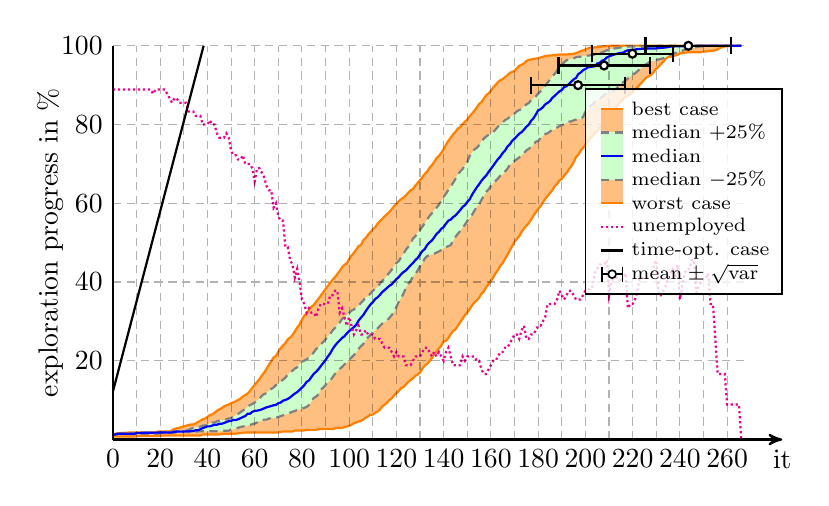 \begin{tikzpicture}[thick]


% plot data, scaled to 8cm
\begin{scope}[yscale=0.05, xscale=0.03]
\draw[draw=orange, fill=orange!50] (0.00, 0.74) -- (1.00, 0.76) -- (2.00, 0.76) -- (3.00, 0.76) -- (4.00, 0.76) -- (5.00, 0.76) -- (6.00, 0.76) -- (7.00, 0.76) -- (8.00, 0.76) -- (9.00, 0.76) -- (10.00, 0.87) -- (11.00, 0.87) -- (12.00, 0.87) -- (13.00, 0.87) -- (14.00, 0.87) -- (15.00, 0.87) -- (16.00, 0.87) -- (17.00, 0.87) -- (18.00, 0.87) -- (19.00, 0.87) -- (20.00, 0.98) -- (21.00, 0.98) -- (22.00, 1.03) -- (23.00, 1.03) -- (24.00, 1.03) -- (25.00, 1.03) -- (26.00, 1.03) -- (27.00, 1.03) -- (28.00, 1.03) -- (29.00, 1.03) -- (30.00, 1.03) -- (31.00, 1.03) -- (32.00, 1.03) -- (33.00, 1.03) -- (34.00, 1.03) -- (35.00, 1.03) -- (36.00, 1.03) -- (37.00, 1.03) -- (38.00, 1.27) -- (39.00, 1.29) -- (40.00, 1.29) -- (41.00, 1.29) -- (42.00, 1.29) -- (43.00, 1.29) -- (44.00, 1.29) -- (45.00, 1.29) -- (46.00, 1.45) -- (47.00, 1.45) -- (48.00, 1.45) -- (49.00, 1.45) -- (50.00, 1.45) -- (51.00, 1.45) -- (52.00, 1.45) -- (53.00, 1.63) -- (54.00, 1.63) -- (55.00, 1.76) -- (56.00, 1.76) -- (57.00, 1.78) -- (58.00, 1.78) -- (59.00, 1.78) -- (60.00, 1.78) -- (61.00, 1.78) -- (62.00, 1.78) -- (63.00, 1.78) -- (64.00, 1.78) -- (65.00, 1.78) -- (66.00, 1.78) -- (67.00, 1.78) -- (68.00, 1.78) -- (69.00, 1.78) -- (70.00, 1.78) -- (71.00, 1.94) -- (72.00, 2.05) -- (73.00, 2.05) -- (74.00, 2.05) -- (75.00, 2.05) -- (76.00, 2.05) -- (77.00, 2.27) -- (78.00, 2.32) -- (79.00, 2.32) -- (80.00, 2.32) -- (81.00, 2.32) -- (82.00, 2.45) -- (83.00, 2.45) -- (84.00, 2.45) -- (85.00, 2.45) -- (86.00, 2.45) -- (87.00, 2.70) -- (88.00, 2.70) -- (89.00, 2.70) -- (90.00, 2.70) -- (91.00, 2.70) -- (92.00, 2.70) -- (93.00, 2.70) -- (94.00, 2.83) -- (95.00, 2.97) -- (96.00, 2.97) -- (97.00, 2.97) -- (98.00, 3.14) -- (99.00, 3.30) -- (100.00, 3.50) -- (101.00, 3.77) -- (102.00, 4.15) -- (103.00, 4.37) -- (104.00, 4.57) -- (105.00, 4.75) -- (106.00, 5.08) -- (107.00, 5.53) -- (108.00, 5.89) -- (109.00, 6.31) -- (110.00, 6.33) -- (111.00, 6.78) -- (112.00, 7.11) -- (113.00, 7.58) -- (114.00, 8.41) -- (115.00, 8.85) -- (116.00, 9.32) -- (117.00, 10.06) -- (118.00, 10.43) -- (119.00, 11.22) -- (120.00, 11.79) -- (121.00, 12.29) -- (122.00, 13.11) -- (123.00, 13.29) -- (124.00, 14.00) -- (125.00, 14.63) -- (126.00, 15.12) -- (127.00, 15.56) -- (128.00, 16.16) -- (129.00, 16.52) -- (130.00, 17.01) -- (131.00, 18.02) -- (132.00, 18.77) -- (133.00, 19.24) -- (134.00, 19.91) -- (135.00, 20.65) -- (136.00, 21.69) -- (137.00, 22.30) -- (138.00, 23.12) -- (139.00, 23.86) -- (140.00, 24.93) -- (141.00, 25.11) -- (142.00, 25.80) -- (143.00, 26.76) -- (144.00, 27.58) -- (145.00, 27.98) -- (146.00, 28.87) -- (147.00, 29.81) -- (148.00, 30.66) -- (149.00, 31.59) -- (150.00, 32.33) -- (151.00, 33.07) -- (152.00, 34.05) -- (153.00, 34.80) -- (154.00, 35.36) -- (155.00, 36.03) -- (156.00, 37.03) -- (157.00, 37.59) -- (158.00, 38.68) -- (159.00, 39.44) -- (160.00, 40.31) -- (161.00, 41.18) -- (162.00, 42.27) -- (163.00, 43.08) -- (164.00, 44.15) -- (165.00, 44.84) -- (166.00, 45.93) -- (167.00, 46.91) -- (168.00, 48.03) -- (169.00, 49.12) -- (170.00, 50.28) -- (171.00, 50.93) -- (172.00, 51.66) -- (173.00, 52.73) -- (174.00, 53.60) -- (175.00, 54.29) -- (176.00, 54.94) -- (177.00, 55.85) -- (178.00, 56.86) -- (179.00, 57.73) -- (180.00, 58.57) -- (181.00, 59.26) -- (182.00, 60.25) -- (183.00, 61.09) -- (184.00, 61.87) -- (185.00, 62.61) -- (186.00, 63.30) -- (187.00, 64.37) -- (188.00, 64.88) -- (189.00, 65.77) -- (190.00, 66.22) -- (191.00, 67.02) -- (192.00, 67.69) -- (193.00, 68.63) -- (194.00, 69.41) -- (195.00, 70.39) -- (196.00, 71.71) -- (197.00, 72.35) -- (198.00, 73.40) -- (199.00, 74.02) -- (200.00, 74.96) -- (201.00, 75.61) -- (202.00, 76.52) -- (203.00, 77.08) -- (204.00, 77.84) -- (205.00, 78.33) -- (206.00, 79.13) -- (207.00, 80.04) -- (208.00, 80.74) -- (209.00, 81.40) -- (210.00, 82.12) -- (211.00, 83.08) -- (212.00, 83.68) -- (213.00, 84.39) -- (214.00, 85.20) -- (215.00, 85.86) -- (216.00, 86.49) -- (217.00, 87.09) -- (218.00, 87.34) -- (219.00, 87.80) -- (220.00, 88.36) -- (221.00, 89.03) -- (222.00, 89.43) -- (223.00, 90.12) -- (224.00, 90.79) -- (225.00, 91.48) -- (226.00, 92.04) -- (227.00, 92.31) -- (228.00, 92.75) -- (229.00, 93.42) -- (230.00, 94.18) -- (231.00, 94.67) -- (232.00, 95.38) -- (233.00, 95.92) -- (234.00, 96.77) -- (235.00, 97.21) -- (236.00, 97.21) -- (237.00, 97.41) -- (238.00, 97.53) -- (239.00, 97.70) -- (240.00, 98.04) -- (241.00, 98.17) -- (242.00, 98.26) -- (243.00, 98.31) -- (244.00, 98.37) -- (245.00, 98.37) -- (246.00, 98.39) -- (247.00, 98.39) -- (248.00, 98.39) -- (249.00, 98.39) -- (250.00, 98.53) -- (251.00, 98.55) -- (252.00, 98.64) -- (253.00, 98.75) -- (254.00, 98.75) -- (255.00, 98.86) -- (256.00, 99.09) -- (257.00, 99.49) -- (258.00, 99.64) -- (259.00, 99.82) -- (260.00, 99.98) -- (261.00, 99.98) -- (262.00, 99.98) -- (263.00, 99.98) -- (264.00, 99.98) -- (265.00, 99.98) -- (266.00, 100.00) -- (266.00, 100.00) -- (265.00, 100.00) -- (264.00, 100.00) -- (263.00, 100.00) -- (262.00, 100.00) -- (261.00, 100.00) -- (260.00, 100.00) -- (259.00, 100.00) -- (258.00, 100.00) -- (257.00, 100.00) -- (256.00, 100.00) -- (255.00, 100.00) -- (254.00, 100.00) -- (253.00, 100.00) -- (252.00, 100.00) -- (251.00, 100.00) -- (250.00, 100.00) -- (249.00, 100.00) -- (248.00, 100.00) -- (247.00, 100.00) -- (246.00, 100.00) -- (245.00, 100.00) -- (244.00, 100.00) -- (243.00, 100.00) -- (242.00, 100.00) -- (241.00, 100.00) -- (240.00, 100.00) -- (239.00, 100.00) -- (238.00, 100.00) -- (237.00, 100.00) -- (236.00, 100.00) -- (235.00, 100.00) -- (234.00, 100.00) -- (233.00, 100.00) -- (232.00, 100.00) -- (231.00, 100.00) -- (230.00, 100.00) -- (229.00, 100.00) -- (228.00, 100.00) -- (227.00, 100.00) -- (226.00, 100.00) -- (225.00, 100.00) -- (224.00, 100.00) -- (223.00, 100.00) -- (222.00, 100.00) -- (221.00, 100.00) -- (220.00, 100.00) -- (219.00, 100.00) -- (218.00, 100.00) -- (217.00, 100.00) -- (216.00, 100.00) -- (215.00, 100.00) -- (214.00, 100.00) -- (213.00, 100.00) -- (212.00, 100.00) -- (211.00, 100.00) -- (210.00, 100.00) -- (209.00, 99.98) -- (208.00, 99.89) -- (207.00, 99.80) -- (206.00, 99.71) -- (205.00, 99.64) -- (204.00, 99.62) -- (203.00, 99.51) -- (202.00, 99.51) -- (201.00, 99.31) -- (200.00, 99.06) -- (199.00, 98.82) -- (198.00, 98.66) -- (197.00, 98.37) -- (196.00, 98.13) -- (195.00, 97.97) -- (194.00, 97.84) -- (193.00, 97.84) -- (192.00, 97.81) -- (191.00, 97.79) -- (190.00, 97.77) -- (189.00, 97.77) -- (188.00, 97.73) -- (187.00, 97.61) -- (186.00, 97.59) -- (185.00, 97.53) -- (184.00, 97.48) -- (183.00, 97.41) -- (182.00, 97.19) -- (181.00, 97.03) -- (180.00, 96.88) -- (179.00, 96.72) -- (178.00, 96.68) -- (177.00, 96.52) -- (176.00, 96.43) -- (175.00, 96.12) -- (174.00, 95.50) -- (173.00, 95.18) -- (172.00, 94.92) -- (171.00, 94.27) -- (170.00, 93.62) -- (169.00, 93.38) -- (168.00, 93.11) -- (167.00, 92.51) -- (166.00, 92.04) -- (165.00, 91.53) -- (164.00, 91.26) -- (163.00, 90.75) -- (162.00, 90.08) -- (161.00, 89.43) -- (160.00, 88.56) -- (159.00, 87.92) -- (158.00, 87.42) -- (157.00, 86.56) -- (156.00, 85.71) -- (155.00, 85.20) -- (154.00, 84.33) -- (153.00, 83.48) -- (152.00, 82.76) -- (151.00, 82.12) -- (150.00, 81.25) -- (149.00, 80.69) -- (148.00, 80.13) -- (147.00, 79.33) -- (146.00, 78.97) -- (145.00, 78.15) -- (144.00, 77.53) -- (143.00, 76.66) -- (142.00, 75.85) -- (141.00, 74.85) -- (140.00, 73.76) -- (139.00, 72.82) -- (138.00, 72.02) -- (137.00, 71.48) -- (136.00, 70.50) -- (135.00, 69.65) -- (134.00, 68.99) -- (133.00, 68.03) -- (132.00, 67.45) -- (131.00, 66.64) -- (130.00, 65.89) -- (129.00, 65.17) -- (128.00, 64.48) -- (127.00, 63.63) -- (126.00, 63.28) -- (125.00, 62.70) -- (124.00, 61.98) -- (123.00, 61.47) -- (122.00, 61.03) -- (121.00, 60.54) -- (120.00, 59.84) -- (119.00, 59.26) -- (118.00, 58.48) -- (117.00, 57.77) -- (116.00, 57.21) -- (115.00, 56.68) -- (114.00, 56.05) -- (113.00, 55.47) -- (112.00, 54.78) -- (111.00, 53.91) -- (110.00, 53.44) -- (109.00, 52.64) -- (108.00, 52.02) -- (107.00, 51.15) -- (106.00, 50.61) -- (105.00, 49.43) -- (104.00, 49.12) -- (103.00, 48.25) -- (102.00, 47.47) -- (101.00, 46.73) -- (100.00, 45.84) -- (99.00, 44.77) -- (98.00, 44.37) -- (97.00, 43.75) -- (96.00, 42.81) -- (95.00, 42.03) -- (94.00, 41.25) -- (93.00, 40.58) -- (92.00, 39.84) -- (91.00, 39.02) -- (90.00, 38.19) -- (89.00, 37.37) -- (88.00, 36.57) -- (87.00, 35.72) -- (86.00, 34.98) -- (85.00, 34.18) -- (84.00, 33.71) -- (83.00, 32.93) -- (82.00, 32.06) -- (81.00, 31.44) -- (80.00, 30.43) -- (79.00, 29.21) -- (78.00, 28.45) -- (77.00, 27.47) -- (76.00, 26.53) -- (75.00, 25.91) -- (74.00, 25.44) -- (73.00, 24.50) -- (72.00, 23.88) -- (71.00, 23.19) -- (70.00, 22.27) -- (69.00, 21.23) -- (68.00, 20.82) -- (67.00, 19.84) -- (66.00, 19.00) -- (65.00, 17.88) -- (64.00, 17.01) -- (63.00, 16.23) -- (62.00, 15.34) -- (61.00, 14.60) -- (60.00, 13.87) -- (59.00, 13.18) -- (58.00, 12.29) -- (57.00, 11.68) -- (56.00, 11.30) -- (55.00, 10.93) -- (54.00, 10.41) -- (53.00, 10.06) -- (52.00, 9.70) -- (51.00, 9.45) -- (50.00, 9.23) -- (49.00, 8.90) -- (48.00, 8.67) -- (47.00, 8.41) -- (46.00, 7.94) -- (45.00, 7.67) -- (44.00, 7.29) -- (43.00, 6.78) -- (42.00, 6.38) -- (41.00, 6.20) -- (40.00, 5.75) -- (39.00, 5.31) -- (38.00, 5.15) -- (37.00, 4.79) -- (36.00, 4.46) -- (35.00, 4.06) -- (34.00, 3.84) -- (33.00, 3.81) -- (32.00, 3.68) -- (31.00, 3.52) -- (30.00, 3.32) -- (29.00, 3.14) -- (28.00, 2.99) -- (27.00, 2.85) -- (26.00, 2.68) -- (25.00, 2.34) -- (24.00, 2.07) -- (23.00, 2.03) -- (22.00, 2.03) -- (21.00, 2.03) -- (20.00, 2.03) -- (19.00, 2.03) -- (18.00, 1.87) -- (17.00, 1.81) -- (16.00, 1.81) -- (15.00, 1.81) -- (14.00, 1.81) -- (13.00, 1.81) -- (12.00, 1.81) -- (11.00, 1.81) -- (10.00, 1.81) -- (9.00, 1.81) -- (8.00, 1.81) -- (7.00, 1.81) -- (6.00, 1.72) -- (5.00, 1.72) -- (4.00, 1.65) -- (3.00, 1.65) -- (2.00, 1.58) -- (1.00, 1.49) -- (0.00, 1.32);
\draw[gray, densely dashed, fill=green!20] (0.00, 1.18) -- (1.00, 1.18) -- (2.00, 1.38) -- (3.00, 1.38) -- (4.00, 1.38) -- (5.00, 1.38) -- (6.00, 1.38) -- (7.00, 1.38) -- (8.00, 1.38) -- (9.00, 1.38) -- (10.00, 1.38) -- (11.00, 1.38) -- (12.00, 1.38) -- (13.00, 1.38) -- (14.00, 1.38) -- (15.00, 1.38) -- (16.00, 1.38) -- (17.00, 1.38) -- (18.00, 1.38) -- (19.00, 1.54) -- (20.00, 1.54) -- (21.00, 1.69) -- (22.00, 1.76) -- (23.00, 1.76) -- (24.00, 1.76) -- (25.00, 1.76) -- (26.00, 1.76) -- (27.00, 1.76) -- (28.00, 1.76) -- (29.00, 1.92) -- (30.00, 1.92) -- (31.00, 1.92) -- (32.00, 1.92) -- (33.00, 1.92) -- (34.00, 1.96) -- (35.00, 1.96) -- (36.00, 2.07) -- (37.00, 2.07) -- (38.00, 2.10) -- (39.00, 2.10) -- (40.00, 2.10) -- (41.00, 2.10) -- (42.00, 2.10) -- (43.00, 2.10) -- (44.00, 2.10) -- (45.00, 2.10) -- (46.00, 2.12) -- (47.00, 2.23) -- (48.00, 2.23) -- (49.00, 2.23) -- (50.00, 2.54) -- (51.00, 2.59) -- (52.00, 2.76) -- (53.00, 2.97) -- (54.00, 3.19) -- (55.00, 3.30) -- (56.00, 3.46) -- (57.00, 3.57) -- (58.00, 3.72) -- (59.00, 3.90) -- (60.00, 4.08) -- (61.00, 4.33) -- (62.00, 4.64) -- (63.00, 4.75) -- (64.00, 5.06) -- (65.00, 5.06) -- (66.00, 5.33) -- (67.00, 5.44) -- (68.00, 5.44) -- (69.00, 5.55) -- (70.00, 5.73) -- (71.00, 5.95) -- (72.00, 6.15) -- (73.00, 6.31) -- (74.00, 6.51) -- (75.00, 6.80) -- (76.00, 7.07) -- (77.00, 7.27) -- (78.00, 7.47) -- (79.00, 7.67) -- (80.00, 7.87) -- (81.00, 8.05) -- (82.00, 8.29) -- (83.00, 8.78) -- (84.00, 9.61) -- (85.00, 10.57) -- (86.00, 10.88) -- (87.00, 11.51) -- (88.00, 12.69) -- (89.00, 13.18) -- (90.00, 13.82) -- (91.00, 14.60) -- (92.00, 14.98) -- (93.00, 15.83) -- (94.00, 16.68) -- (95.00, 17.39) -- (96.00, 17.93) -- (97.00, 18.44) -- (98.00, 19.09) -- (99.00, 19.58) -- (100.00, 20.31) -- (101.00, 20.85) -- (102.00, 21.43) -- (103.00, 22.19) -- (104.00, 23.03) -- (105.00, 23.72) -- (106.00, 24.28) -- (107.00, 25.20) -- (108.00, 25.98) -- (109.00, 26.53) -- (110.00, 27.20) -- (111.00, 27.78) -- (112.00, 28.21) -- (113.00, 28.85) -- (114.00, 29.45) -- (115.00, 29.81) -- (116.00, 30.26) -- (117.00, 30.86) -- (118.00, 31.59) -- (119.00, 32.44) -- (120.00, 33.71) -- (121.00, 34.98) -- (122.00, 35.94) -- (123.00, 37.08) -- (124.00, 38.51) -- (125.00, 39.49) -- (126.00, 40.27) -- (127.00, 41.38) -- (128.00, 42.03) -- (129.00, 42.94) -- (130.00, 44.06) -- (131.00, 44.84) -- (132.00, 46.00) -- (133.00, 46.58) -- (134.00, 46.80) -- (135.00, 47.05) -- (136.00, 47.20) -- (137.00, 47.51) -- (138.00, 47.76) -- (139.00, 48.16) -- (140.00, 48.70) -- (141.00, 48.85) -- (142.00, 49.12) -- (143.00, 49.39) -- (144.00, 50.55) -- (145.00, 51.46) -- (146.00, 52.26) -- (147.00, 52.93) -- (148.00, 53.85) -- (149.00, 54.54) -- (150.00, 55.56) -- (151.00, 56.23) -- (152.00, 57.06) -- (153.00, 58.06) -- (154.00, 59.22) -- (155.00, 59.71) -- (156.00, 60.85) -- (157.00, 61.94) -- (158.00, 62.88) -- (159.00, 63.52) -- (160.00, 64.39) -- (161.00, 65.13) -- (162.00, 65.69) -- (163.00, 66.31) -- (164.00, 67.05) -- (165.00, 67.31) -- (166.00, 68.07) -- (167.00, 68.78) -- (168.00, 69.81) -- (169.00, 70.19) -- (170.00, 70.77) -- (171.00, 71.19) -- (172.00, 71.66) -- (173.00, 72.26) -- (174.00, 72.75) -- (175.00, 73.42) -- (176.00, 73.82) -- (177.00, 74.36) -- (178.00, 74.89) -- (179.00, 75.63) -- (180.00, 75.83) -- (181.00, 76.54) -- (182.00, 77.08) -- (183.00, 77.59) -- (184.00, 77.79) -- (185.00, 78.22) -- (186.00, 78.64) -- (187.00, 78.73) -- (188.00, 79.24) -- (189.00, 79.62) -- (190.00, 79.78) -- (191.00, 80.09) -- (192.00, 80.36) -- (193.00, 80.74) -- (194.00, 80.78) -- (195.00, 81.07) -- (196.00, 81.25) -- (197.00, 81.47) -- (198.00, 81.47) -- (199.00, 81.90) -- (200.00, 83.26) -- (201.00, 83.66) -- (202.00, 84.62) -- (203.00, 85.06) -- (204.00, 85.77) -- (205.00, 86.35) -- (206.00, 86.49) -- (207.00, 87.02) -- (208.00, 87.58) -- (209.00, 87.80) -- (210.00, 88.12) -- (211.00, 88.34) -- (212.00, 88.65) -- (213.00, 89.10) -- (214.00, 89.68) -- (215.00, 90.52) -- (216.00, 90.75) -- (217.00, 91.17) -- (218.00, 91.71) -- (219.00, 92.15) -- (220.00, 92.73) -- (221.00, 93.00) -- (222.00, 93.51) -- (223.00, 94.05) -- (224.00, 94.49) -- (225.00, 95.07) -- (226.00, 95.41) -- (227.00, 95.79) -- (228.00, 96.05) -- (229.00, 96.12) -- (230.00, 96.43) -- (231.00, 96.54) -- (232.00, 96.66) -- (233.00, 96.86) -- (234.00, 97.08) -- (235.00, 97.46) -- (236.00, 97.77) -- (237.00, 97.84) -- (238.00, 98.17) -- (239.00, 98.44) -- (240.00, 98.66) -- (241.00, 98.77) -- (242.00, 98.97) -- (243.00, 99.15) -- (244.00, 99.20) -- (245.00, 99.38) -- (246.00, 99.46) -- (247.00, 99.67) -- (248.00, 99.80) -- (249.00, 99.84) -- (250.00, 99.89) -- (251.00, 99.96) -- (252.00, 99.98) -- (253.00, 99.98) -- (254.00, 99.98) -- (255.00, 99.98) -- (256.00, 100.00) -- (257.00, 100.00) -- (258.00, 100.00) -- (259.00, 100.00) -- (260.00, 100.00) -- (261.00, 100.00) -- (262.00, 100.00) -- (263.00, 100.00) -- (264.00, 100.00) -- (265.00, 100.00) -- (266.00, 100.00) -- (266.00, 100.00) -- (265.00, 100.00) -- (264.00, 100.00) -- (263.00, 100.00) -- (262.00, 100.00) -- (261.00, 100.00) -- (260.00, 100.00) -- (259.00, 100.00) -- (258.00, 100.00) -- (257.00, 100.00) -- (256.00, 100.00) -- (255.00, 100.00) -- (254.00, 100.00) -- (253.00, 100.00) -- (252.00, 100.00) -- (251.00, 100.00) -- (250.00, 100.00) -- (249.00, 100.00) -- (248.00, 100.00) -- (247.00, 100.00) -- (246.00, 100.00) -- (245.00, 100.00) -- (244.00, 100.00) -- (243.00, 100.00) -- (242.00, 100.00) -- (241.00, 100.00) -- (240.00, 100.00) -- (239.00, 100.00) -- (238.00, 100.00) -- (237.00, 100.00) -- (236.00, 100.00) -- (235.00, 100.00) -- (234.00, 100.00) -- (233.00, 100.00) -- (232.00, 100.00) -- (231.00, 100.00) -- (230.00, 99.96) -- (229.00, 99.91) -- (228.00, 99.89) -- (227.00, 99.87) -- (226.00, 99.80) -- (225.00, 99.80) -- (224.00, 99.80) -- (223.00, 99.80) -- (222.00, 99.80) -- (221.00, 99.80) -- (220.00, 99.80) -- (219.00, 99.80) -- (218.00, 99.80) -- (217.00, 99.80) -- (216.00, 99.75) -- (215.00, 99.60) -- (214.00, 99.49) -- (213.00, 99.38) -- (212.00, 99.31) -- (211.00, 99.18) -- (210.00, 99.02) -- (209.00, 98.84) -- (208.00, 98.57) -- (207.00, 98.33) -- (206.00, 98.04) -- (205.00, 97.88) -- (204.00, 97.73) -- (203.00, 97.66) -- (202.00, 97.57) -- (201.00, 97.53) -- (200.00, 97.41) -- (199.00, 97.35) -- (198.00, 97.24) -- (197.00, 97.24) -- (196.00, 97.08) -- (195.00, 96.81) -- (194.00, 96.59) -- (193.00, 96.50) -- (192.00, 96.32) -- (191.00, 95.81) -- (190.00, 95.12) -- (189.00, 94.67) -- (188.00, 93.73) -- (187.00, 92.84) -- (186.00, 92.29) -- (185.00, 91.39) -- (184.00, 90.64) -- (183.00, 89.92) -- (182.00, 89.07) -- (181.00, 88.47) -- (180.00, 87.87) -- (179.00, 87.13) -- (178.00, 86.67) -- (177.00, 86.15) -- (176.00, 85.46) -- (175.00, 85.11) -- (174.00, 84.59) -- (173.00, 83.92) -- (172.00, 83.70) -- (171.00, 83.37) -- (170.00, 82.83) -- (169.00, 82.19) -- (168.00, 81.92) -- (167.00, 81.47) -- (166.00, 81.14) -- (165.00, 80.56) -- (164.00, 80.02) -- (163.00, 79.49) -- (162.00, 78.75) -- (161.00, 78.10) -- (160.00, 77.73) -- (159.00, 77.39) -- (158.00, 76.99) -- (157.00, 76.41) -- (156.00, 75.74) -- (155.00, 74.74) -- (154.00, 74.07) -- (153.00, 73.69) -- (152.00, 72.80) -- (151.00, 72.00) -- (150.00, 70.48) -- (149.00, 69.61) -- (148.00, 68.70) -- (147.00, 68.09) -- (146.00, 67.31) -- (145.00, 66.20) -- (144.00, 65.22) -- (143.00, 64.28) -- (142.00, 63.43) -- (141.00, 62.47) -- (140.00, 61.61) -- (139.00, 60.60) -- (138.00, 59.67) -- (137.00, 58.86) -- (136.00, 58.28) -- (135.00, 57.44) -- (134.00, 56.79) -- (133.00, 55.85) -- (132.00, 54.94) -- (131.00, 54.11) -- (130.00, 53.24) -- (129.00, 52.60) -- (128.00, 51.62) -- (127.00, 51.04) -- (126.00, 49.83) -- (125.00, 48.94) -- (124.00, 48.21) -- (123.00, 47.13) -- (122.00, 46.31) -- (121.00, 45.35) -- (120.00, 44.84) -- (119.00, 43.99) -- (118.00, 43.14) -- (117.00, 42.39) -- (116.00, 41.61) -- (115.00, 40.76) -- (114.00, 40.38) -- (113.00, 39.60) -- (112.00, 38.68) -- (111.00, 38.28) -- (110.00, 37.77) -- (109.00, 37.10) -- (108.00, 36.34) -- (107.00, 36.16) -- (106.00, 35.34) -- (105.00, 34.72) -- (104.00, 33.98) -- (103.00, 33.49) -- (102.00, 33.04) -- (101.00, 32.75) -- (100.00, 32.13) -- (99.00, 31.53) -- (98.00, 30.99) -- (97.00, 30.66) -- (96.00, 29.70) -- (95.00, 29.19) -- (94.00, 28.36) -- (93.00, 27.71) -- (92.00, 26.82) -- (91.00, 26.27) -- (90.00, 25.42) -- (89.00, 24.77) -- (88.00, 24.21) -- (87.00, 23.32) -- (86.00, 23.03) -- (85.00, 22.14) -- (84.00, 21.43) -- (83.00, 20.82) -- (82.00, 20.36) -- (81.00, 20.04) -- (80.00, 19.80) -- (79.00, 19.18) -- (78.00, 18.35) -- (77.00, 18.02) -- (76.00, 17.48) -- (75.00, 17.03) -- (74.00, 16.52) -- (73.00, 15.72) -- (72.00, 15.23) -- (71.00, 14.74) -- (70.00, 14.27) -- (69.00, 13.85) -- (68.00, 13.24) -- (67.00, 12.84) -- (66.00, 12.33) -- (65.00, 11.75) -- (64.00, 11.55) -- (63.00, 11.10) -- (62.00, 10.35) -- (61.00, 9.92) -- (60.00, 9.39) -- (59.00, 9.03) -- (58.00, 8.78) -- (57.00, 8.29) -- (56.00, 7.67) -- (55.00, 7.38) -- (54.00, 6.96) -- (53.00, 6.49) -- (52.00, 6.13) -- (51.00, 5.82) -- (50.00, 5.48) -- (49.00, 5.33) -- (48.00, 5.13) -- (47.00, 4.95) -- (46.00, 4.95) -- (45.00, 4.79) -- (44.00, 4.62) -- (43.00, 4.33) -- (42.00, 4.33) -- (41.00, 4.01) -- (40.00, 3.88) -- (39.00, 3.55) -- (38.00, 3.55) -- (37.00, 3.28) -- (36.00, 3.10) -- (35.00, 3.10) -- (34.00, 2.94) -- (33.00, 2.74) -- (32.00, 2.47) -- (31.00, 2.27) -- (30.00, 2.10) -- (29.00, 2.10) -- (28.00, 2.10) -- (27.00, 2.10) -- (26.00, 2.07) -- (25.00, 2.07) -- (24.00, 1.92) -- (23.00, 1.92) -- (22.00, 1.92) -- (21.00, 1.83) -- (20.00, 1.83) -- (19.00, 1.78) -- (18.00, 1.78) -- (17.00, 1.76) -- (16.00, 1.76) -- (15.00, 1.76) -- (14.00, 1.76) -- (13.00, 1.76) -- (12.00, 1.76) -- (11.00, 1.74) -- (10.00, 1.72) -- (9.00, 1.63) -- (8.00, 1.63) -- (7.00, 1.61) -- (6.00, 1.61) -- (5.00, 1.54) -- (4.00, 1.54) -- (3.00, 1.54) -- (2.00, 1.47) -- (1.00, 1.45) -- (0.00, 1.27);
\draw[blue] (0.00, 1.25) -- (1.00, 1.29) -- (2.00, 1.45) -- (3.00, 1.45) -- (4.00, 1.45) -- (5.00, 1.45) -- (6.00, 1.45) -- (7.00, 1.45) -- (8.00, 1.45) -- (9.00, 1.45) -- (10.00, 1.63) -- (11.00, 1.63) -- (12.00, 1.74) -- (13.00, 1.74) -- (14.00, 1.74) -- (15.00, 1.74) -- (16.00, 1.74) -- (17.00, 1.74) -- (18.00, 1.76) -- (19.00, 1.76) -- (20.00, 1.78) -- (21.00, 1.78) -- (22.00, 1.78) -- (23.00, 1.78) -- (24.00, 1.78) -- (25.00, 1.78) -- (26.00, 1.94) -- (27.00, 2.01) -- (28.00, 2.01) -- (29.00, 2.01) -- (30.00, 2.07) -- (31.00, 2.07) -- (32.00, 2.07) -- (33.00, 2.10) -- (34.00, 2.16) -- (35.00, 2.36) -- (36.00, 2.39) -- (37.00, 2.59) -- (38.00, 2.90) -- (39.00, 3.12) -- (40.00, 3.34) -- (41.00, 3.34) -- (42.00, 3.55) -- (43.00, 3.75) -- (44.00, 3.75) -- (45.00, 4.01) -- (46.00, 4.01) -- (47.00, 4.19) -- (48.00, 4.44) -- (49.00, 4.66) -- (50.00, 4.75) -- (51.00, 4.97) -- (52.00, 4.97) -- (53.00, 5.15) -- (54.00, 5.42) -- (55.00, 5.71) -- (56.00, 5.95) -- (57.00, 6.56) -- (58.00, 6.56) -- (59.00, 7.05) -- (60.00, 7.27) -- (61.00, 7.34) -- (62.00, 7.47) -- (63.00, 7.67) -- (64.00, 7.92) -- (65.00, 8.18) -- (66.00, 8.34) -- (67.00, 8.52) -- (68.00, 8.70) -- (69.00, 8.81) -- (70.00, 9.23) -- (71.00, 9.41) -- (72.00, 9.86) -- (73.00, 10.06) -- (74.00, 10.30) -- (75.00, 10.70) -- (76.00, 11.22) -- (77.00, 11.66) -- (78.00, 12.06) -- (79.00, 12.60) -- (80.00, 13.18) -- (81.00, 13.80) -- (82.00, 14.65) -- (83.00, 15.01) -- (84.00, 15.88) -- (85.00, 16.68) -- (86.00, 17.21) -- (87.00, 17.86) -- (88.00, 18.66) -- (89.00, 19.42) -- (90.00, 20.20) -- (91.00, 21.09) -- (92.00, 21.92) -- (93.00, 22.99) -- (94.00, 23.86) -- (95.00, 24.57) -- (96.00, 25.17) -- (97.00, 25.80) -- (98.00, 26.22) -- (99.00, 26.96) -- (100.00, 27.56) -- (101.00, 28.05) -- (102.00, 28.54) -- (103.00, 29.14) -- (104.00, 30.23) -- (105.00, 30.97) -- (106.00, 31.64) -- (107.00, 32.60) -- (108.00, 33.49) -- (109.00, 34.27) -- (110.00, 34.89) -- (111.00, 35.67) -- (112.00, 36.10) -- (113.00, 36.72) -- (114.00, 37.46) -- (115.00, 37.97) -- (116.00, 38.48) -- (117.00, 39.04) -- (118.00, 39.42) -- (119.00, 40.11) -- (120.00, 40.74) -- (121.00, 41.27) -- (122.00, 41.98) -- (123.00, 42.54) -- (124.00, 42.94) -- (125.00, 43.59) -- (126.00, 44.26) -- (127.00, 44.84) -- (128.00, 45.55) -- (129.00, 46.13) -- (130.00, 47.00) -- (131.00, 47.87) -- (132.00, 48.38) -- (133.00, 49.39) -- (134.00, 50.06) -- (135.00, 50.55) -- (136.00, 51.35) -- (137.00, 52.22) -- (138.00, 52.75) -- (139.00, 53.51) -- (140.00, 53.98) -- (141.00, 54.85) -- (142.00, 55.59) -- (143.00, 55.88) -- (144.00, 56.50) -- (145.00, 56.92) -- (146.00, 57.59) -- (147.00, 58.26) -- (148.00, 59.06) -- (149.00, 59.51) -- (150.00, 60.33) -- (151.00, 60.98) -- (152.00, 62.16) -- (153.00, 63.12) -- (154.00, 64.04) -- (155.00, 64.82) -- (156.00, 65.71) -- (157.00, 66.44) -- (158.00, 67.05) -- (159.00, 67.94) -- (160.00, 68.74) -- (161.00, 69.57) -- (162.00, 70.41) -- (163.00, 71.22) -- (164.00, 71.86) -- (165.00, 72.78) -- (166.00, 73.40) -- (167.00, 74.40) -- (168.00, 74.96) -- (169.00, 75.85) -- (170.00, 76.39) -- (171.00, 77.03) -- (172.00, 77.68) -- (173.00, 78.08) -- (174.00, 78.71) -- (175.00, 79.44) -- (176.00, 79.96) -- (177.00, 80.94) -- (178.00, 81.58) -- (179.00, 82.54) -- (180.00, 83.61) -- (181.00, 83.90) -- (182.00, 84.39) -- (183.00, 85.13) -- (184.00, 85.51) -- (185.00, 85.95) -- (186.00, 86.78) -- (187.00, 87.29) -- (188.00, 87.87) -- (189.00, 88.43) -- (190.00, 88.78) -- (191.00, 89.50) -- (192.00, 89.72) -- (193.00, 90.26) -- (194.00, 90.88) -- (195.00, 91.46) -- (196.00, 91.82) -- (197.00, 92.82) -- (198.00, 93.22) -- (199.00, 93.80) -- (200.00, 94.09) -- (201.00, 94.52) -- (202.00, 94.63) -- (203.00, 94.72) -- (204.00, 94.80) -- (205.00, 95.50) -- (206.00, 95.65) -- (207.00, 96.19) -- (208.00, 96.41) -- (209.00, 97.01) -- (210.00, 97.32) -- (211.00, 97.53) -- (212.00, 97.73) -- (213.00, 97.93) -- (214.00, 98.08) -- (215.00, 98.22) -- (216.00, 98.26) -- (217.00, 98.64) -- (218.00, 98.86) -- (219.00, 98.91) -- (220.00, 99.00) -- (221.00, 99.04) -- (222.00, 99.15) -- (223.00, 99.20) -- (224.00, 99.24) -- (225.00, 99.29) -- (226.00, 99.29) -- (227.00, 99.29) -- (228.00, 99.29) -- (229.00, 99.33) -- (230.00, 99.35) -- (231.00, 99.42) -- (232.00, 99.49) -- (233.00, 99.51) -- (234.00, 99.58) -- (235.00, 99.69) -- (236.00, 99.80) -- (237.00, 99.80) -- (238.00, 99.87) -- (239.00, 99.87) -- (240.00, 99.87) -- (241.00, 99.87) -- (242.00, 99.91) -- (243.00, 99.96) -- (244.00, 99.96) -- (245.00, 99.98) -- (246.00, 99.98) -- (247.00, 100.00) -- (248.00, 100.00) -- (249.00, 100.00) -- (250.00, 100.00) -- (251.00, 100.00) -- (252.00, 100.00) -- (253.00, 100.00) -- (254.00, 100.00) -- (255.00, 100.00) -- (256.00, 100.00) -- (257.00, 100.00) -- (258.00, 100.00) -- (259.00, 100.00) -- (260.00, 100.00) -- (261.00, 100.00) -- (262.00, 100.00) -- (263.00, 100.00) -- (264.00, 100.00) -- (265.00, 100.00) -- (266.00, 100.00);
\draw[densely dotted, magenta] (0.00, 88.89) -- (1.00, 88.89) -- (2.00, 88.89) -- (3.00, 88.89) -- (4.00, 88.89) -- (5.00, 88.89) -- (6.00, 88.89) -- (7.00, 88.89) -- (8.00, 88.89) -- (9.00, 88.89) -- (10.00, 88.89) -- (11.00, 88.89) -- (12.00, 88.89) -- (13.00, 88.89) -- (14.00, 88.89) -- (15.00, 88.89) -- (16.00, 88.89) -- (17.00, 87.78) -- (18.00, 88.89) -- (19.00, 88.89) -- (20.00, 88.89) -- (21.00, 88.89) -- (22.00, 88.89) -- (23.00, 87.78) -- (24.00, 86.67) -- (25.00, 85.56) -- (26.00, 86.67) -- (27.00, 86.67) -- (28.00, 85.56) -- (29.00, 85.56) -- (30.00, 85.56) -- (31.00, 85.56) -- (32.00, 83.33) -- (33.00, 83.33) -- (34.00, 83.33) -- (35.00, 82.22) -- (36.00, 82.22) -- (37.00, 82.22) -- (38.00, 80.00) -- (39.00, 80.00) -- (40.00, 80.00) -- (41.00, 81.11) -- (42.00, 80.00) -- (43.00, 80.00) -- (44.00, 77.78) -- (45.00, 76.67) -- (46.00, 76.67) -- (47.00, 76.67) -- (48.00, 77.78) -- (49.00, 76.67) -- (50.00, 73.33) -- (51.00, 72.22) -- (52.00, 72.22) -- (53.00, 71.11) -- (54.00, 71.11) -- (55.00, 72.22) -- (56.00, 70.00) -- (57.00, 70.00) -- (58.00, 70.00) -- (59.00, 68.89) -- (60.00, 65.56) -- (61.00, 68.89) -- (62.00, 68.89) -- (63.00, 67.78) -- (64.00, 66.67) -- (65.00, 64.44) -- (66.00, 63.33) -- (67.00, 63.33) -- (68.00, 58.89) -- (69.00, 60.00) -- (70.00, 56.67) -- (71.00, 55.56) -- (72.00, 55.56) -- (73.00, 48.89) -- (74.00, 48.89) -- (75.00, 45.56) -- (76.00, 44.44) -- (77.00, 41.11) -- (78.00, 43.33) -- (79.00, 40.00) -- (80.00, 35.56) -- (81.00, 34.44) -- (82.00, 32.22) -- (83.00, 33.33) -- (84.00, 32.22) -- (85.00, 32.22) -- (86.00, 31.11) -- (87.00, 33.33) -- (88.00, 34.44) -- (89.00, 34.44) -- (90.00, 34.44) -- (91.00, 34.44) -- (92.00, 36.67) -- (93.00, 36.67) -- (94.00, 37.78) -- (95.00, 37.78) -- (96.00, 32.22) -- (97.00, 33.33) -- (98.00, 31.11) -- (99.00, 28.89) -- (100.00, 31.11) -- (101.00, 28.89) -- (102.00, 26.67) -- (103.00, 27.78) -- (104.00, 28.89) -- (105.00, 26.67) -- (106.00, 26.67) -- (107.00, 27.78) -- (108.00, 26.67) -- (109.00, 26.67) -- (110.00, 26.67) -- (111.00, 25.56) -- (112.00, 25.56) -- (113.00, 25.56) -- (114.00, 24.44) -- (115.00, 23.33) -- (116.00, 23.33) -- (117.00, 23.33) -- (118.00, 22.22) -- (119.00, 21.11) -- (120.00, 22.22) -- (121.00, 21.11) -- (122.00, 21.11) -- (123.00, 21.11) -- (124.00, 18.89) -- (125.00, 18.89) -- (126.00, 18.89) -- (127.00, 20.00) -- (128.00, 21.11) -- (129.00, 21.11) -- (130.00, 21.11) -- (131.00, 22.22) -- (132.00, 23.33) -- (133.00, 23.33) -- (134.00, 22.22) -- (135.00, 21.11) -- (136.00, 22.22) -- (137.00, 21.11) -- (138.00, 22.22) -- (139.00, 21.11) -- (140.00, 20.00) -- (141.00, 22.22) -- (142.00, 23.33) -- (143.00, 21.11) -- (144.00, 18.89) -- (145.00, 18.89) -- (146.00, 18.89) -- (147.00, 18.89) -- (148.00, 21.11) -- (149.00, 20.00) -- (150.00, 21.11) -- (151.00, 21.11) -- (152.00, 21.11) -- (153.00, 21.11) -- (154.00, 20.00) -- (155.00, 20.00) -- (156.00, 17.78) -- (157.00, 16.67) -- (158.00, 16.67) -- (159.00, 17.78) -- (160.00, 18.89) -- (161.00, 20.00) -- (162.00, 20.00) -- (163.00, 21.11) -- (164.00, 22.22) -- (165.00, 22.22) -- (166.00, 23.33) -- (167.00, 23.33) -- (168.00, 24.44) -- (169.00, 25.56) -- (170.00, 26.67) -- (171.00, 26.67) -- (172.00, 25.56) -- (173.00, 27.78) -- (174.00, 28.89) -- (175.00, 25.56) -- (176.00, 25.56) -- (177.00, 26.67) -- (178.00, 26.67) -- (179.00, 27.78) -- (180.00, 28.89) -- (181.00, 28.89) -- (182.00, 30.00) -- (183.00, 31.11) -- (184.00, 34.44) -- (185.00, 34.44) -- (186.00, 34.44) -- (187.00, 34.44) -- (188.00, 35.56) -- (189.00, 37.78) -- (190.00, 36.67) -- (191.00, 35.56) -- (192.00, 36.67) -- (193.00, 37.78) -- (194.00, 37.78) -- (195.00, 36.67) -- (196.00, 35.56) -- (197.00, 35.56) -- (198.00, 35.56) -- (199.00, 36.67) -- (200.00, 37.78) -- (201.00, 37.78) -- (202.00, 38.89) -- (203.00, 38.89) -- (204.00, 42.22) -- (205.00, 43.33) -- (206.00, 44.44) -- (207.00, 44.44) -- (208.00, 44.44) -- (209.00, 45.56) -- (210.00, 36.67) -- (211.00, 40.00) -- (212.00, 41.11) -- (213.00, 41.11) -- (214.00, 41.11) -- (215.00, 40.00) -- (216.00, 41.11) -- (217.00, 42.22) -- (218.00, 33.33) -- (219.00, 34.44) -- (220.00, 34.44) -- (221.00, 35.56) -- (222.00, 37.78) -- (223.00, 41.11) -- (224.00, 41.11) -- (225.00, 41.11) -- (226.00, 41.11) -- (227.00, 41.11) -- (228.00, 41.11) -- (229.00, 44.44) -- (230.00, 45.56) -- (231.00, 36.67) -- (232.00, 36.67) -- (233.00, 37.78) -- (234.00, 38.89) -- (235.00, 41.11) -- (236.00, 42.22) -- (237.00, 43.33) -- (238.00, 41.11) -- (239.00, 44.44) -- (240.00, 35.56) -- (241.00, 38.89) -- (242.00, 42.22) -- (243.00, 43.33) -- (244.00, 43.33) -- (245.00, 45.56) -- (246.00, 45.56) -- (247.00, 36.67) -- (248.00, 38.89) -- (249.00, 40.00) -- (250.00, 41.11) -- (251.00, 41.11) -- (252.00, 42.22) -- (253.00, 34.44) -- (254.00, 34.44) -- (255.00, 25.56) -- (256.00, 16.67) -- (257.00, 16.67) -- (258.00, 16.67) -- (259.00, 16.67) -- (260.00, 8.89) -- (261.00, 8.89) -- (262.00, 8.89) -- (263.00, 8.89) -- (264.00, 8.89) -- (265.00, 8.89) -- (266.00, 0.00);
\draw[black] (0.00, 12.24) -- (38.38, 100.00);
\draw[densely dashed, thin, black, ystep=20, xstep=10, opacity=0.3] (0, 0) grid (267, 100);
% axis lables
\node[below] at (0, 0) {0};
\node[below] at (20, 0) {20};
\node[below] at (40, 0) {40};
\node[below] at (60, 0) {60};
\node[below] at (80, 0) {80};
\node[below] at (100, 0) {100};
\node[below] at (120, 0) {120};
\node[below] at (140, 0) {140};
\node[below] at (160, 0) {160};
\node[below] at (180, 0) {180};
\node[below] at (200, 0) {200};
\node[below] at (220, 0) {220};
\node[below] at (240, 0) {240};
\node[below] at (260, 0) {260};
\draw[|-|] (176.556, 90) -- (217.244, 90);
\node[draw, circle, fill=white, inner sep=0mm, minimum size=1mm] at (196.9, 90) {};
% 90: 196.9  +-  20.344
\draw[|-|] (188.121, 95) -- (227.679, 95);
\node[draw, circle, fill=white, inner sep=0mm, minimum size=1mm] at (207.9, 95) {};
% 95: 207.9  +-  19.779
\draw[|-|] (202.398, 98) -- (237.402, 98);
\node[draw, circle, fill=white, inner sep=0mm, minimum size=1mm] at (219.9, 98) {};
% 98: 219.9  +-  17.502
\draw[|-|] (225.01, 100) -- (262.19, 100);
\node[draw, circle, fill=white, inner sep=0mm, minimum size=1mm] at (243.6, 100) {};
% 100: 243.6  +-  18.59
\end{scope}


% axes lables
\begin{scope}[yscale=0.05]
\draw (0.00, 0.00) -- (0.00, 100.00);
\node[left] at (0, 20) {20};
\node[left] at (0, 40) {40};
\node[left] at (0, 60) {60};
\node[left] at (0, 80) {80};
\node[left] at (0, 100) {100};
\node[rotate=90] at (-0.8, 50) {exploration progress in \%};
\draw[->, >=stealth'] (0.00, 0.00) -- (8.50, 0.00);
\node[below] at (8.5, 0) {it};
\end{scope}


% legend
\begin{scope}[xshift=6cm, yshift=2.5cm]
\draw[semithick, fill=white, fill opacity=0.8] (0, -0.65) rectangle +(2.5, 2.6);
\scriptsize
\draw[semithick,|-|] (0.2, -.4) -- +(0.28, 0) node[right, black] {$\text{mean} \pm \sqrt{\text{var}}$};
\node[semithick,draw, circle, fill=white, inner sep=0mm, minimum size=1mm] at (0.34, -0.4) {};
\draw (0.2, -.1) -- +(0.28, 0) node[right, black] {time-opt. case};
\draw[magenta, densely dotted] (0.2, 0.2) -- +(0.28, 0) node[right, black] {unemployed};
\fill[orange!50] (0.2, 0.5) rectangle +(0.28, 1.2);
\fill[green!20] (0.2, 0.8) rectangle +(0.28, 0.6);
\draw[orange] (0.2, 1.7) -- +(0.28, 0) node[right, black] {best case};
\draw[gray, densely dashed] (0.2, 1.4) -- +(0.28, 0) node[right, black] {median $+25\%$};
\draw[blue] (0.2, 1.1) -- +(0.28, 0) node[right, black] {median};
\draw[gray, densely dashed] (0.2, 0.8) -- +(0.28, 0) node[right, black] {median $-25\%$};
\draw[orange] (0.2, 0.5) -- +(0.28, 0) node[right, black] {worst case};
\end{scope}
\end{tikzpicture}
